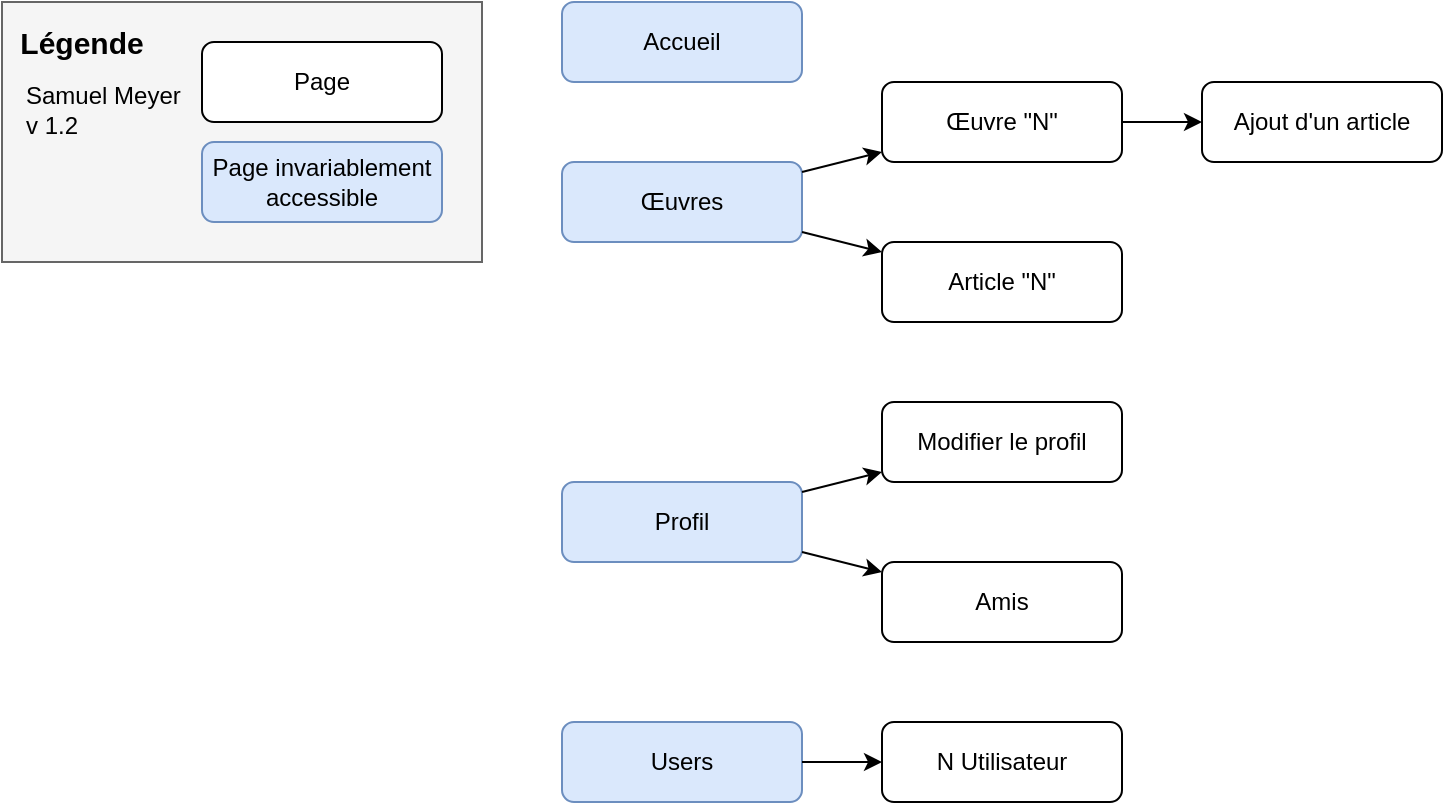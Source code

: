 <mxfile version="12.9.9" type="device"><diagram id="zMx_ZCnJDdhbiB5kYGJD" name="Page-1"><mxGraphModel dx="1086" dy="806" grid="1" gridSize="10" guides="1" tooltips="1" connect="1" arrows="1" fold="1" page="1" pageScale="1" pageWidth="1169" pageHeight="827" math="0" shadow="0"><root><mxCell id="0"/><mxCell id="1" parent="0"/><mxCell id="lkL70HtxXJZ3KCcoQ1Hc-5" value="Modifier le profil" style="rounded=1;whiteSpace=wrap;html=1;" parent="1" vertex="1"><mxGeometry x="520" y="320" width="120" height="40" as="geometry"/></mxCell><mxCell id="pxZbWxwn1h5OnFXrnW2z-1" value="Users" style="rounded=1;whiteSpace=wrap;html=1;fillColor=#dae8fc;strokeColor=#6c8ebf;" parent="1" vertex="1"><mxGeometry x="360" y="480" width="120" height="40" as="geometry"/></mxCell><mxCell id="pxZbWxwn1h5OnFXrnW2z-3" value="Profil" style="rounded=1;whiteSpace=wrap;html=1;fillColor=#dae8fc;strokeColor=#6c8ebf;" parent="1" vertex="1"><mxGeometry x="360" y="360" width="120" height="40" as="geometry"/></mxCell><mxCell id="pxZbWxwn1h5OnFXrnW2z-5" value="Amis" style="rounded=1;whiteSpace=wrap;html=1;" parent="1" vertex="1"><mxGeometry x="520" y="400" width="120" height="40" as="geometry"/></mxCell><mxCell id="pxZbWxwn1h5OnFXrnW2z-11" value="" style="endArrow=classic;html=1;" parent="1" source="pxZbWxwn1h5OnFXrnW2z-3" target="lkL70HtxXJZ3KCcoQ1Hc-5" edge="1"><mxGeometry width="50" height="50" relative="1" as="geometry"><mxPoint x="530" y="280" as="sourcePoint"/><mxPoint x="580" y="230" as="targetPoint"/></mxGeometry></mxCell><mxCell id="pxZbWxwn1h5OnFXrnW2z-12" value="" style="endArrow=classic;html=1;" parent="1" source="pxZbWxwn1h5OnFXrnW2z-3" target="pxZbWxwn1h5OnFXrnW2z-5" edge="1"><mxGeometry width="50" height="50" relative="1" as="geometry"><mxPoint x="530" y="280" as="sourcePoint"/><mxPoint x="580" y="230" as="targetPoint"/></mxGeometry></mxCell><mxCell id="pxZbWxwn1h5OnFXrnW2z-19" value="N Utilisateur" style="rounded=1;whiteSpace=wrap;html=1;" parent="1" vertex="1"><mxGeometry x="520" y="480" width="120" height="40" as="geometry"/></mxCell><mxCell id="pxZbWxwn1h5OnFXrnW2z-22" value="" style="endArrow=classic;html=1;" parent="1" source="pxZbWxwn1h5OnFXrnW2z-1" target="pxZbWxwn1h5OnFXrnW2z-19" edge="1"><mxGeometry width="50" height="50" relative="1" as="geometry"><mxPoint x="660" y="440" as="sourcePoint"/><mxPoint x="716" y="440" as="targetPoint"/></mxGeometry></mxCell><mxCell id="pxZbWxwn1h5OnFXrnW2z-23" value="Ajout d'un article" style="rounded=1;whiteSpace=wrap;html=1;" parent="1" vertex="1"><mxGeometry x="680" y="160" width="120" height="40" as="geometry"/></mxCell><mxCell id="j6kq-z6y5hgnTKh8SGcz-16" value="Accueil" style="rounded=1;whiteSpace=wrap;html=1;fillColor=#dae8fc;strokeColor=#6c8ebf;" parent="1" vertex="1"><mxGeometry x="360" y="120" width="120" height="40" as="geometry"/></mxCell><mxCell id="j6kq-z6y5hgnTKh8SGcz-17" value="Œuvres" style="rounded=1;whiteSpace=wrap;html=1;fillColor=#dae8fc;strokeColor=#6c8ebf;" parent="1" vertex="1"><mxGeometry x="360" y="200" width="120" height="40" as="geometry"/></mxCell><mxCell id="j6kq-z6y5hgnTKh8SGcz-18" value="Article &quot;N&quot;" style="rounded=1;whiteSpace=wrap;html=1;" parent="1" vertex="1"><mxGeometry x="520" y="240" width="120" height="40" as="geometry"/></mxCell><mxCell id="j6kq-z6y5hgnTKh8SGcz-20" value="" style="endArrow=classic;html=1;" parent="1" source="j6kq-z6y5hgnTKh8SGcz-17" target="j6kq-z6y5hgnTKh8SGcz-18" edge="1"><mxGeometry width="50" height="50" relative="1" as="geometry"><mxPoint x="770" y="440" as="sourcePoint"/><mxPoint x="880" y="430" as="targetPoint"/></mxGeometry></mxCell><mxCell id="j6kq-z6y5hgnTKh8SGcz-21" value="" style="group;container=1;" parent="1" vertex="1" connectable="0"><mxGeometry x="100" y="120" width="220" height="290" as="geometry"/></mxCell><mxCell id="j6kq-z6y5hgnTKh8SGcz-22" value="" style="rounded=0;whiteSpace=wrap;html=1;fillColor=#f5f5f5;strokeColor=#666666;fontColor=#333333;" parent="j6kq-z6y5hgnTKh8SGcz-21" vertex="1"><mxGeometry x="-20" width="240" height="130" as="geometry"/></mxCell><mxCell id="j6kq-z6y5hgnTKh8SGcz-23" value="Page invariablement accessible" style="rounded=1;whiteSpace=wrap;html=1;fillColor=#dae8fc;strokeColor=#6c8ebf;" parent="j6kq-z6y5hgnTKh8SGcz-21" vertex="1"><mxGeometry x="80" y="70" width="120" height="40" as="geometry"/></mxCell><mxCell id="j6kq-z6y5hgnTKh8SGcz-24" value="Légende" style="text;html=1;strokeColor=none;fillColor=none;align=center;verticalAlign=middle;whiteSpace=wrap;rounded=0;fontStyle=1;fontSize=15;" parent="j6kq-z6y5hgnTKh8SGcz-21" vertex="1"><mxGeometry x="-20" y="10" width="80" height="20" as="geometry"/></mxCell><mxCell id="j6kq-z6y5hgnTKh8SGcz-25" value="Page" style="rounded=1;whiteSpace=wrap;html=1;" parent="j6kq-z6y5hgnTKh8SGcz-21" vertex="1"><mxGeometry x="80" y="20" width="120" height="40" as="geometry"/></mxCell><mxCell id="j6kq-z6y5hgnTKh8SGcz-27" value="Samuel Meyer&lt;br&gt;v 1.2" style="text;html=1;strokeColor=none;fillColor=none;align=left;verticalAlign=middle;whiteSpace=wrap;rounded=0;" parent="j6kq-z6y5hgnTKh8SGcz-21" vertex="1"><mxGeometry x="-10" y="30" width="110" height="48" as="geometry"/></mxCell><mxCell id="m3FIbY9yuhgS5xvjamt4-2" style="edgeStyle=orthogonalEdgeStyle;rounded=0;orthogonalLoop=1;jettySize=auto;html=1;" edge="1" parent="1" source="j6kq-z6y5hgnTKh8SGcz-35" target="pxZbWxwn1h5OnFXrnW2z-23"><mxGeometry relative="1" as="geometry"/></mxCell><mxCell id="j6kq-z6y5hgnTKh8SGcz-35" value="&lt;span&gt;Œuvre &quot;N&quot;&lt;/span&gt;" style="rounded=1;whiteSpace=wrap;html=1;" parent="1" vertex="1"><mxGeometry x="520" y="160" width="120" height="40" as="geometry"/></mxCell><mxCell id="j6kq-z6y5hgnTKh8SGcz-36" value="" style="endArrow=classic;html=1;" parent="1" source="j6kq-z6y5hgnTKh8SGcz-17" target="j6kq-z6y5hgnTKh8SGcz-35" edge="1"><mxGeometry width="50" height="50" relative="1" as="geometry"><mxPoint x="470" y="250" as="sourcePoint"/><mxPoint x="550" y="290" as="targetPoint"/></mxGeometry></mxCell></root></mxGraphModel></diagram></mxfile>